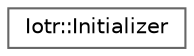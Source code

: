 digraph "Graphical Class Hierarchy"
{
 // INTERACTIVE_SVG=YES
 // LATEX_PDF_SIZE
  bgcolor="transparent";
  edge [fontname=Helvetica,fontsize=10,labelfontname=Helvetica,labelfontsize=10];
  node [fontname=Helvetica,fontsize=10,shape=box,height=0.2,width=0.4];
  rankdir="LR";
  Node0 [id="Node000000",label="Iotr::Initializer",height=0.2,width=0.4,color="grey40", fillcolor="white", style="filled",URL="$classIotr_1_1Initializer.html",tooltip=" "];
}
